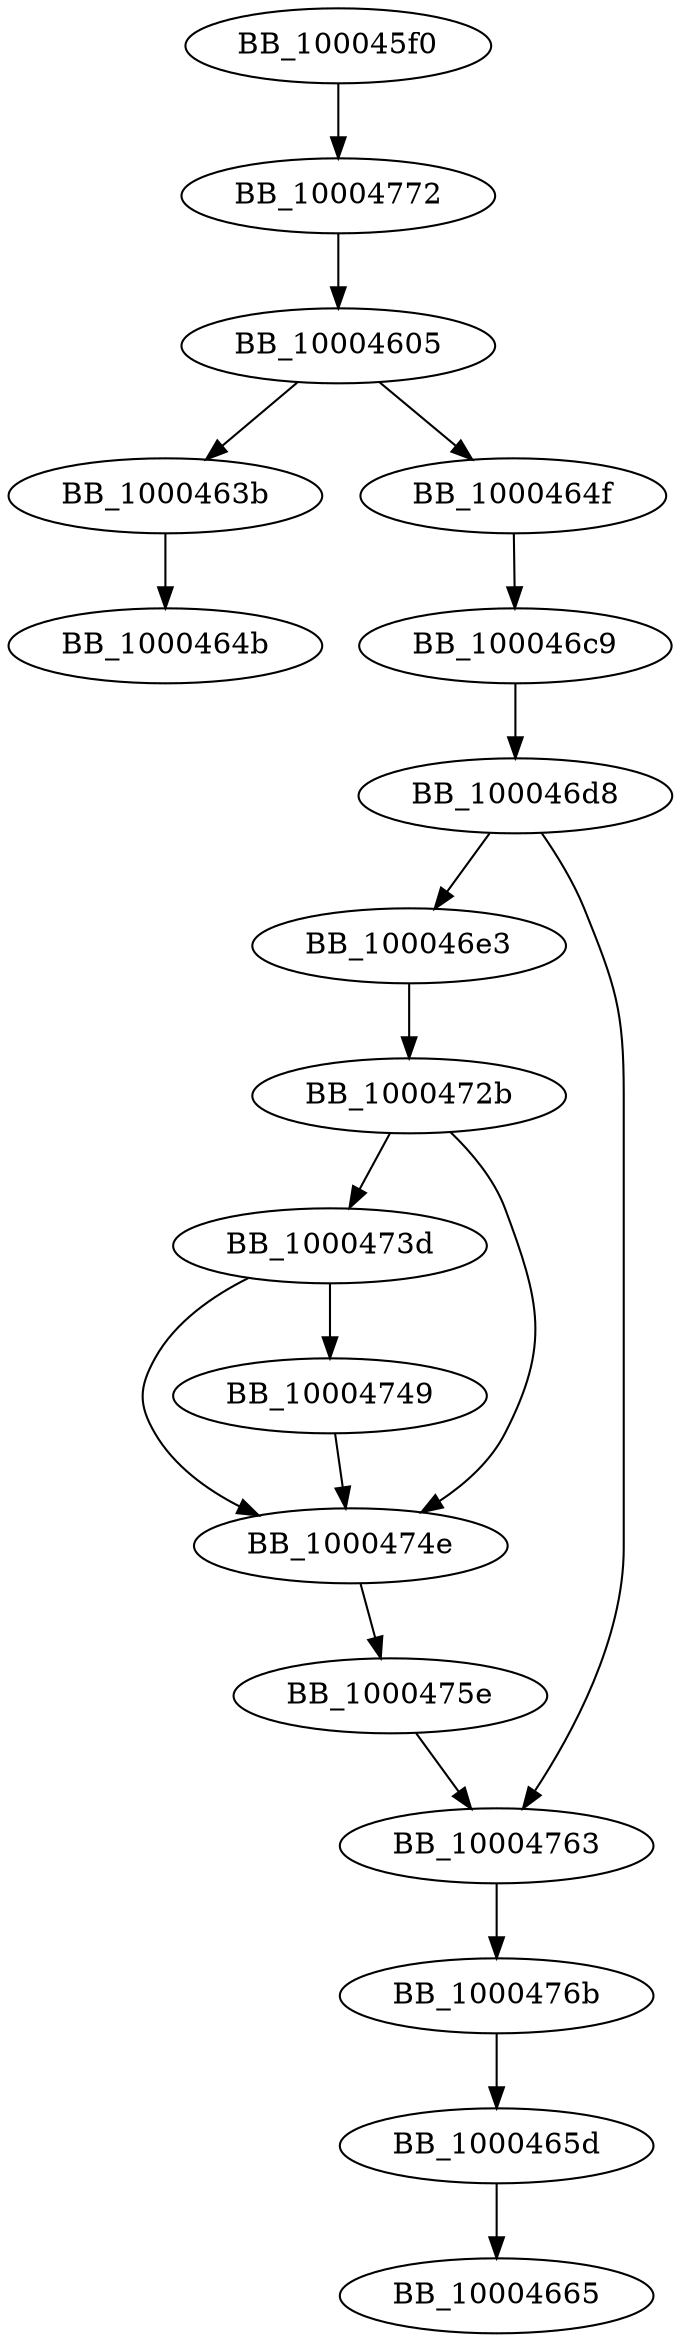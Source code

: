 DiGraph sub_100045F0{
BB_100045f0->BB_10004772
BB_10004605->BB_1000463b
BB_10004605->BB_1000464f
BB_1000463b->BB_1000464b
BB_1000464f->BB_100046c9
BB_1000465d->BB_10004665
BB_100046c9->BB_100046d8
BB_100046d8->BB_100046e3
BB_100046d8->BB_10004763
BB_100046e3->BB_1000472b
BB_1000472b->BB_1000473d
BB_1000472b->BB_1000474e
BB_1000473d->BB_10004749
BB_1000473d->BB_1000474e
BB_10004749->BB_1000474e
BB_1000474e->BB_1000475e
BB_1000475e->BB_10004763
BB_10004763->BB_1000476b
BB_1000476b->BB_1000465d
BB_10004772->BB_10004605
}

